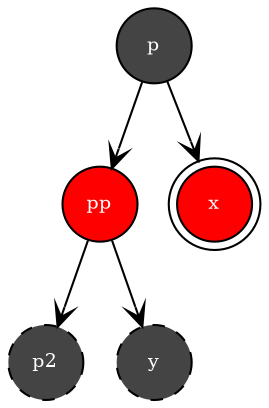 digraph G {
    graph [nodesep=0.1]
    node [shape=circle style="filled" fillcolor="#444444" fontcolor="white" fontsize=9 fixedsize=true]
    edge [arrowhead=vee]

    p   [group=p]

    pp  [group=pp fillcolor="red"]
    _p  [group=p label="" width=0 style=invis]
    x   [shape=doublecircle fillcolor="red"]

    p2  [style="dashed,filled"];
    _pp [group=pp style=invis label="" width=0]
    y   [style="dashed,filled"]

    p -> pp
    p -> _p [style=invis]
    p -> x

    pp -> p2
    pp -> _pp [style=invis]
    pp -> y
    
    
   
    
    
}
